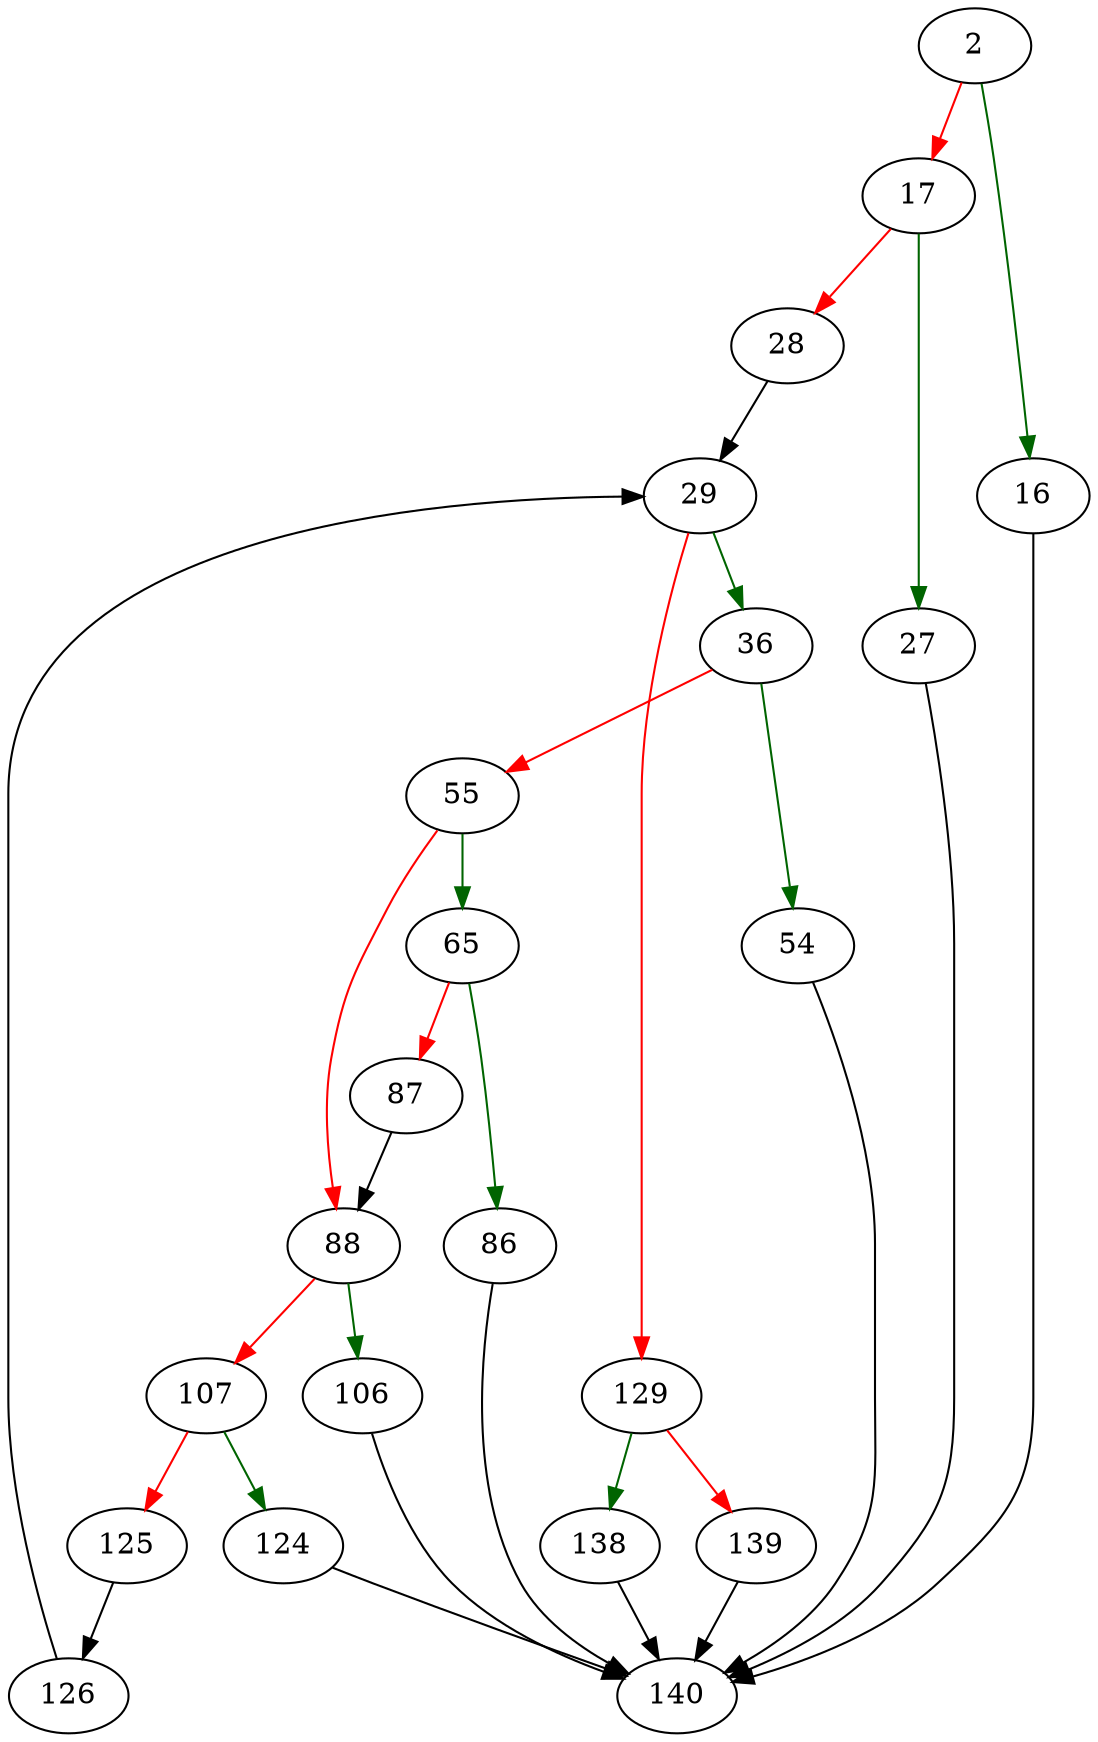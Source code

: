 strict digraph "xferCompatibleIndex" {
	// Node definitions.
	2 [entry=true];
	16;
	17;
	140;
	27;
	28;
	29;
	36;
	129;
	54;
	55;
	65;
	88;
	86;
	87;
	106;
	107;
	124;
	125;
	126;
	138;
	139;

	// Edge definitions.
	2 -> 16 [
		color=darkgreen
		cond=true
	];
	2 -> 17 [
		color=red
		cond=false
	];
	16 -> 140;
	17 -> 27 [
		color=darkgreen
		cond=true
	];
	17 -> 28 [
		color=red
		cond=false
	];
	27 -> 140;
	28 -> 29;
	29 -> 36 [
		color=darkgreen
		cond=true
	];
	29 -> 129 [
		color=red
		cond=false
	];
	36 -> 54 [
		color=darkgreen
		cond=true
	];
	36 -> 55 [
		color=red
		cond=false
	];
	129 -> 138 [
		color=darkgreen
		cond=true
	];
	129 -> 139 [
		color=red
		cond=false
	];
	54 -> 140;
	55 -> 65 [
		color=darkgreen
		cond=true
	];
	55 -> 88 [
		color=red
		cond=false
	];
	65 -> 86 [
		color=darkgreen
		cond=true
	];
	65 -> 87 [
		color=red
		cond=false
	];
	88 -> 106 [
		color=darkgreen
		cond=true
	];
	88 -> 107 [
		color=red
		cond=false
	];
	86 -> 140;
	87 -> 88;
	106 -> 140;
	107 -> 124 [
		color=darkgreen
		cond=true
	];
	107 -> 125 [
		color=red
		cond=false
	];
	124 -> 140;
	125 -> 126;
	126 -> 29;
	138 -> 140;
	139 -> 140;
}
